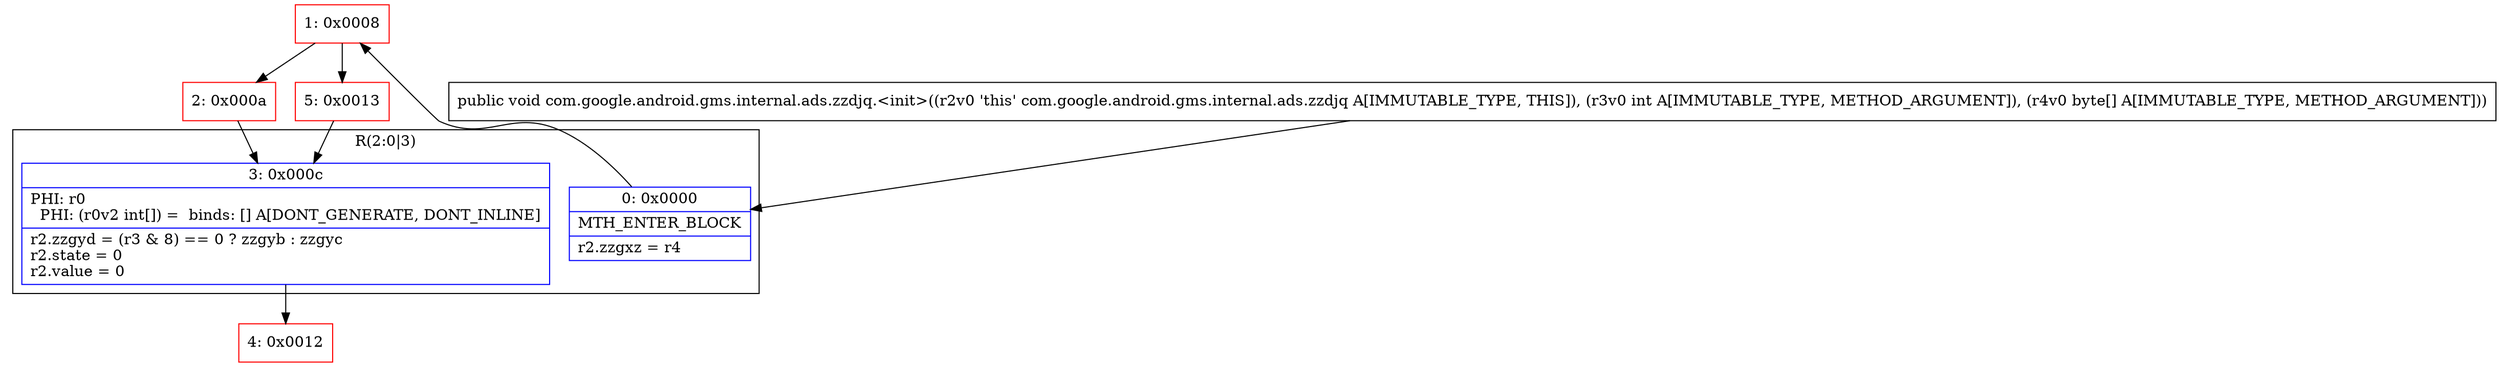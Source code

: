 digraph "CFG forcom.google.android.gms.internal.ads.zzdjq.\<init\>(I[B)V" {
subgraph cluster_Region_1037907626 {
label = "R(2:0|3)";
node [shape=record,color=blue];
Node_0 [shape=record,label="{0\:\ 0x0000|MTH_ENTER_BLOCK\l|r2.zzgxz = r4\l}"];
Node_3 [shape=record,label="{3\:\ 0x000c|PHI: r0 \l  PHI: (r0v2 int[]) =  binds: [] A[DONT_GENERATE, DONT_INLINE]\l|r2.zzgyd = (r3 & 8) == 0 ? zzgyb : zzgyc\lr2.state = 0\lr2.value = 0\l}"];
}
Node_1 [shape=record,color=red,label="{1\:\ 0x0008}"];
Node_2 [shape=record,color=red,label="{2\:\ 0x000a}"];
Node_4 [shape=record,color=red,label="{4\:\ 0x0012}"];
Node_5 [shape=record,color=red,label="{5\:\ 0x0013}"];
MethodNode[shape=record,label="{public void com.google.android.gms.internal.ads.zzdjq.\<init\>((r2v0 'this' com.google.android.gms.internal.ads.zzdjq A[IMMUTABLE_TYPE, THIS]), (r3v0 int A[IMMUTABLE_TYPE, METHOD_ARGUMENT]), (r4v0 byte[] A[IMMUTABLE_TYPE, METHOD_ARGUMENT])) }"];
MethodNode -> Node_0;
Node_0 -> Node_1;
Node_3 -> Node_4;
Node_1 -> Node_2;
Node_1 -> Node_5;
Node_2 -> Node_3;
Node_5 -> Node_3;
}

